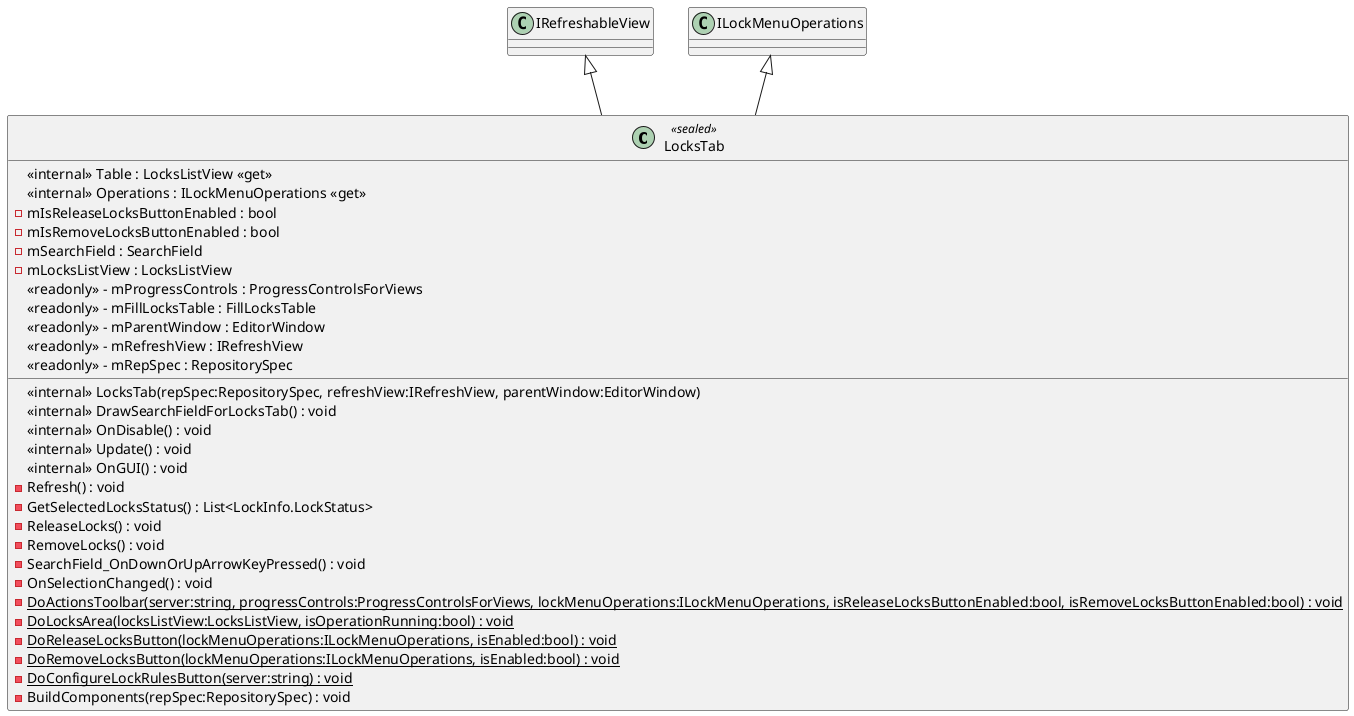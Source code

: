 @startuml
class LocksTab <<sealed>> {
    <<internal>> Table : LocksListView <<get>>
    <<internal>> Operations : ILockMenuOperations <<get>>
    <<internal>> LocksTab(repSpec:RepositorySpec, refreshView:IRefreshView, parentWindow:EditorWindow)
    <<internal>> DrawSearchFieldForLocksTab() : void
    <<internal>> OnDisable() : void
    <<internal>> Update() : void
    <<internal>> OnGUI() : void
    - Refresh() : void
    - GetSelectedLocksStatus() : List<LockInfo.LockStatus>
    - ReleaseLocks() : void
    - RemoveLocks() : void
    - SearchField_OnDownOrUpArrowKeyPressed() : void
    - OnSelectionChanged() : void
    {static} - DoActionsToolbar(server:string, progressControls:ProgressControlsForViews, lockMenuOperations:ILockMenuOperations, isReleaseLocksButtonEnabled:bool, isRemoveLocksButtonEnabled:bool) : void
    {static} - DoLocksArea(locksListView:LocksListView, isOperationRunning:bool) : void
    {static} - DoReleaseLocksButton(lockMenuOperations:ILockMenuOperations, isEnabled:bool) : void
    {static} - DoRemoveLocksButton(lockMenuOperations:ILockMenuOperations, isEnabled:bool) : void
    {static} - DoConfigureLockRulesButton(server:string) : void
    - BuildComponents(repSpec:RepositorySpec) : void
    - mIsReleaseLocksButtonEnabled : bool
    - mIsRemoveLocksButtonEnabled : bool
    - mSearchField : SearchField
    - mLocksListView : LocksListView
    <<readonly>> - mProgressControls : ProgressControlsForViews
    <<readonly>> - mFillLocksTable : FillLocksTable
    <<readonly>> - mParentWindow : EditorWindow
    <<readonly>> - mRefreshView : IRefreshView
    <<readonly>> - mRepSpec : RepositorySpec
}
IRefreshableView <|-- LocksTab
ILockMenuOperations <|-- LocksTab
@enduml
